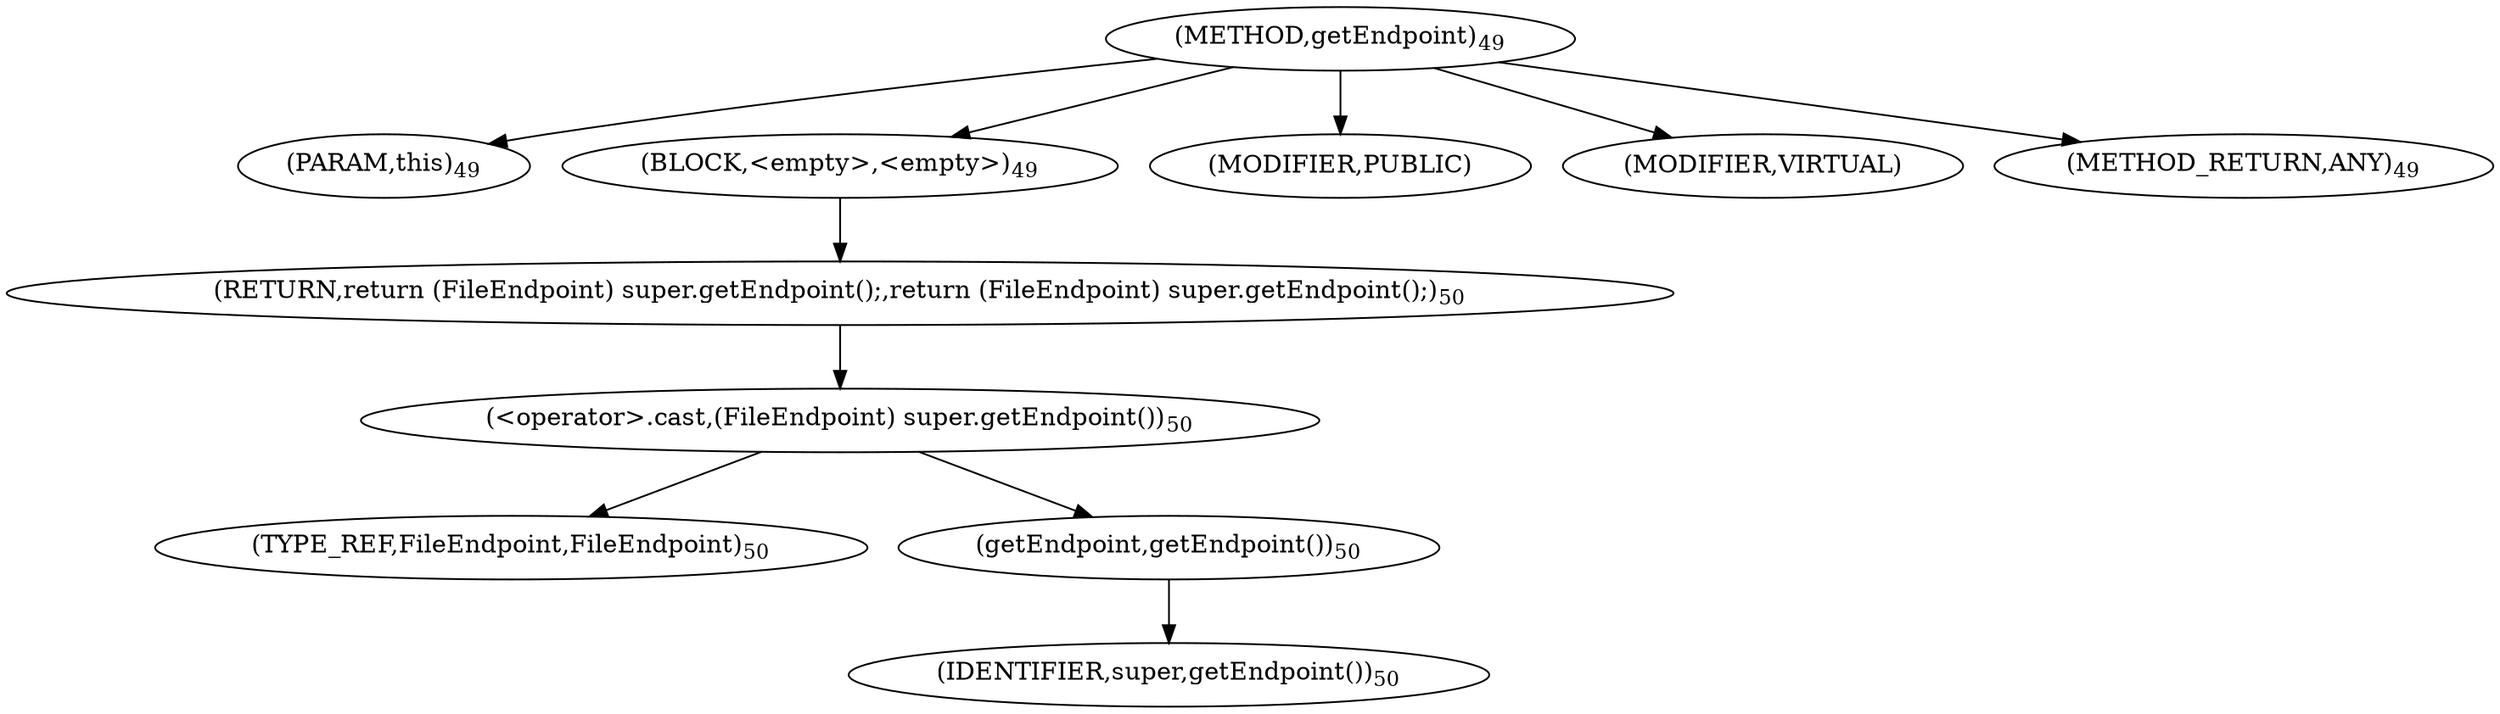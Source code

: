 digraph "getEndpoint" {  
"42" [label = <(METHOD,getEndpoint)<SUB>49</SUB>> ]
"43" [label = <(PARAM,this)<SUB>49</SUB>> ]
"44" [label = <(BLOCK,&lt;empty&gt;,&lt;empty&gt;)<SUB>49</SUB>> ]
"45" [label = <(RETURN,return (FileEndpoint) super.getEndpoint();,return (FileEndpoint) super.getEndpoint();)<SUB>50</SUB>> ]
"46" [label = <(&lt;operator&gt;.cast,(FileEndpoint) super.getEndpoint())<SUB>50</SUB>> ]
"47" [label = <(TYPE_REF,FileEndpoint,FileEndpoint)<SUB>50</SUB>> ]
"48" [label = <(getEndpoint,getEndpoint())<SUB>50</SUB>> ]
"49" [label = <(IDENTIFIER,super,getEndpoint())<SUB>50</SUB>> ]
"50" [label = <(MODIFIER,PUBLIC)> ]
"51" [label = <(MODIFIER,VIRTUAL)> ]
"52" [label = <(METHOD_RETURN,ANY)<SUB>49</SUB>> ]
  "42" -> "43" 
  "42" -> "44" 
  "42" -> "50" 
  "42" -> "51" 
  "42" -> "52" 
  "44" -> "45" 
  "45" -> "46" 
  "46" -> "47" 
  "46" -> "48" 
  "48" -> "49" 
}

